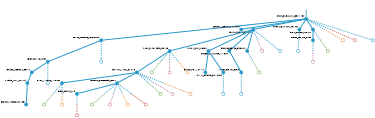 strict digraph  {
graph[splines=false]; nodesep=0.7; rankdir=TB; ranksep=0.6; forcelabels=true; dpi=600; size=2.5;
0 [color="#2496c8ff", fillcolor="#2496c8ff", fixedsize=true, fontname=Lato, fontsize="12pt", height="0.25", label="", penwidth=3, shape=circle, style=filled, xlabel="GSC2_DAOA-AS1_COMMD7"];
4 [color="#2496c8ff", fillcolor="#2496c8ff", fixedsize=true, fontname=Lato, fontsize="12pt", height="0.25", label="", penwidth=3, shape=circle, style=filled, xlabel="BTNL8_LRRC25_KRTAP26-1"];
12 [color="#2496c8ff", fillcolor="#2496c8ff", fixedsize=true, fontname=Lato, fontsize="12pt", height="0.25", label="", penwidth=3, shape=circle, style=filled, xlabel=ZBTB17_ATP12A_KIAA1731];
14 [color="#2496c8ff", fillcolor="#2496c8ff", fixedsize=true, fontname=Lato, fontsize="12pt", height="0.25", label="", penwidth=3, shape=circle, style=filled, xlabel=TRA2A_THRSP_CMTM6];
17 [color="#2496c8ff", fillcolor="#2496c8ff", fixedsize=true, fontname=Lato, fontsize="12pt", height="0.25", label="", penwidth=3, shape=circle, style=filled, xlabel=PACS1_GALNTL6_KCNH3];
21 [color="#2496c8ff", fillcolor="#2496c8ff", fixedsize=true, fontname=Lato, fontsize="12pt", height="0.25", label="", penwidth=3, shape=circle, style=filled, xlabel=DDI1_PTPRG_ATP12A];
33 [color="#e69138ff", fillcolor="#e69138ff", fixedsize=true, fontname=Lato, fontsize="12pt", height="0.25", label="", penwidth=3, shape=circle, style=solid, xlabel=""];
38 [color="#be5742ff", fillcolor="#be5742ff", fixedsize=true, fontname=Lato, fontsize="12pt", height="0.25", label="", penwidth=3, shape=circle, style=solid, xlabel=""];
41 [color="#2496c8ff", fillcolor="#2496c8ff", fixedsize=true, fontname=Lato, fontsize="12pt", height="0.25", label="", penwidth=3, shape=circle, style=solid, xlabel=""];
1 [color="#2496c8ff", fillcolor="#2496c8ff", fixedsize=true, fontname=Lato, fontsize="12pt", height="0.25", label="", penwidth=3, shape=circle, style=filled, xlabel=LDB2_TRIM60_HIC2];
18 [color="#2496c8ff", fillcolor="#2496c8ff", fixedsize=true, fontname=Lato, fontsize="12pt", height="0.25", label="", penwidth=3, shape=circle, style=filled, xlabel=OR4E2_ADORA1_POMK];
42 [color="#2496c8ff", fillcolor="#2496c8ff", fixedsize=true, fontname=Lato, fontsize="12pt", height="0.25", label="", penwidth=3, shape=circle, style=solid, xlabel=""];
2 [color="#2496c8ff", fillcolor="#2496c8ff", fixedsize=true, fontname=Lato, fontsize="12pt", height="0.25", label="", penwidth=3, shape=circle, style=filled, xlabel=KARS_TMEM151B_LCN10];
6 [color="#2496c8ff", fillcolor="#2496c8ff", fixedsize=true, fontname=Lato, fontsize="12pt", height="0.25", label="", penwidth=3, shape=circle, style=filled, xlabel=BRMS1L_NACA_CNTN5];
22 [color="#6aa84fff", fillcolor="#6aa84fff", fixedsize=true, fontname=Lato, fontsize="12pt", height="0.25", label="", penwidth=3, shape=circle, style=solid, xlabel=""];
28 [color="#c27ba0ff", fillcolor="#c27ba0ff", fixedsize=true, fontname=Lato, fontsize="12pt", height="0.25", label="", penwidth=3, shape=circle, style=solid, xlabel=""];
34 [color="#e69138ff", fillcolor="#e69138ff", fixedsize=true, fontname=Lato, fontsize="12pt", height="0.25", label="", penwidth=3, shape=circle, style=solid, xlabel=""];
3 [color="#2496c8ff", fillcolor="#2496c8ff", fixedsize=true, fontname=Lato, fontsize="12pt", height="0.25", label="", penwidth=3, shape=circle, style=filled, xlabel=MACF1_CCNT1_F2RL3];
43 [color="#2496c8ff", fillcolor="#2496c8ff", fixedsize=true, fontname=Lato, fontsize="12pt", height="0.25", label="", penwidth=3, shape=circle, style=solid, xlabel=""];
44 [color="#2496c8ff", fillcolor="#2496c8ff", fixedsize=true, fontname=Lato, fontsize="12pt", height="0.25", label="", penwidth=3, shape=circle, style=solid, xlabel=""];
5 [color="#2496c8ff", fillcolor="#2496c8ff", fixedsize=true, fontname=Lato, fontsize="12pt", height="0.25", label="", penwidth=3, shape=circle, style=filled, xlabel=HVCN1_HLX_AFAP1];
7 [color="#2496c8ff", fillcolor="#2496c8ff", fixedsize=true, fontname=Lato, fontsize="12pt", height="0.25", label="", penwidth=3, shape=circle, style=filled, xlabel=CHST8_SON_NRXN2];
10 [color="#2496c8ff", fillcolor="#2496c8ff", fixedsize=true, fontname=Lato, fontsize="12pt", height="0.25", label="", penwidth=3, shape=circle, style=filled, xlabel=NRXN1_PKD1L3_FAM118B];
16 [color="#2496c8ff", fillcolor="#2496c8ff", fixedsize=true, fontname=Lato, fontsize="12pt", height="0.25", label="", penwidth=3, shape=circle, style=filled, xlabel=BMP7_MYO10_MYO15A];
20 [color="#2496c8ff", fillcolor="#2496c8ff", fixedsize=true, fontname=Lato, fontsize="12pt", height="0.25", label="", penwidth=3, shape=circle, style=filled, xlabel=ST6GAL2_PCDHGC4_PTK6];
23 [color="#6aa84fff", fillcolor="#6aa84fff", fixedsize=true, fontname=Lato, fontsize="12pt", height="0.25", label="", penwidth=3, shape=circle, style=solid, xlabel=""];
29 [color="#c27ba0ff", fillcolor="#c27ba0ff", fixedsize=true, fontname=Lato, fontsize="12pt", height="0.25", label="", penwidth=3, shape=circle, style=solid, xlabel=""];
35 [color="#e69138ff", fillcolor="#e69138ff", fixedsize=true, fontname=Lato, fontsize="12pt", height="0.25", label="", penwidth=3, shape=circle, style=solid, xlabel=""];
8 [color="#2496c8ff", fillcolor="#2496c8ff", fixedsize=true, fontname=Lato, fontsize="12pt", height="0.25", label="", penwidth=3, shape=circle, style=filled, xlabel=PARD3B_KIAA1239_MMP19];
45 [color="#2496c8ff", fillcolor="#2496c8ff", fixedsize=true, fontname=Lato, fontsize="12pt", height="0.25", label="", penwidth=3, shape=circle, style=solid, xlabel=""];
11 [color="#2496c8ff", fillcolor="#2496c8ff", fixedsize=true, fontname=Lato, fontsize="12pt", height="0.25", label="", penwidth=3, shape=circle, style=filled, xlabel=DLGAP3_PEX10_GUCA1A];
24 [color="#6aa84fff", fillcolor="#6aa84fff", fixedsize=true, fontname=Lato, fontsize="12pt", height="0.25", label="", penwidth=3, shape=circle, style=solid, xlabel=""];
13 [color="#2496c8ff", fillcolor="#2496c8ff", fixedsize=true, fontname=Lato, fontsize="12pt", height="0.25", label="", penwidth=3, shape=circle, style=filled, xlabel=GET4_TESK1_TNR];
39 [color="#be5742ff", fillcolor="#be5742ff", fixedsize=true, fontname=Lato, fontsize="12pt", height="0.25", label="", penwidth=3, shape=circle, style=solid, xlabel=""];
30 [color="#c27ba0ff", fillcolor="#c27ba0ff", fixedsize=true, fontname=Lato, fontsize="12pt", height="0.25", label="", penwidth=3, shape=circle, style=solid, xlabel=""];
46 [color="#2496c8ff", fillcolor="#2496c8ff", fixedsize=true, fontname=Lato, fontsize="12pt", height="0.25", label="", penwidth=3, shape=circle, style=solid, xlabel=""];
15 [color="#2496c8ff", fillcolor="#2496c8ff", fixedsize=true, fontname=Lato, fontsize="12pt", height="0.25", label="", penwidth=3, shape=circle, style=filled, xlabel=ZNF469_A2M_LAMA4];
9 [color="#2496c8ff", fillcolor="#2496c8ff", fixedsize=true, fontname=Lato, fontsize="12pt", height="0.25", label="", penwidth=3, shape=circle, style=filled, xlabel=CELSR1_WDR33_PSMC5];
25 [color="#6aa84fff", fillcolor="#6aa84fff", fixedsize=true, fontname=Lato, fontsize="12pt", height="0.25", label="", penwidth=3, shape=circle, style=solid, xlabel=""];
36 [color="#e69138ff", fillcolor="#e69138ff", fixedsize=true, fontname=Lato, fontsize="12pt", height="0.25", label="", penwidth=3, shape=circle, style=solid, xlabel=""];
47 [color="#2496c8ff", fillcolor="#2496c8ff", fixedsize=true, fontname=Lato, fontsize="12pt", height="0.25", label="", penwidth=3, shape=circle, style=solid, xlabel=""];
19 [color="#2496c8ff", fillcolor="#2496c8ff", fixedsize=true, fontname=Lato, fontsize="12pt", height="0.25", label="", penwidth=3, shape=circle, style=filled, xlabel=FARP1_KCNH8_EXD2];
31 [color="#c27ba0ff", fillcolor="#c27ba0ff", fixedsize=true, fontname=Lato, fontsize="12pt", height="0.25", label="", penwidth=3, shape=circle, style=solid, xlabel=""];
26 [color="#6aa84fff", fillcolor="#6aa84fff", fixedsize=true, fontname=Lato, fontsize="12pt", height="0.25", label="", penwidth=3, shape=circle, style=solid, xlabel=""];
32 [color="#c27ba0ff", fillcolor="#c27ba0ff", fixedsize=true, fontname=Lato, fontsize="12pt", height="0.25", label="", penwidth=3, shape=circle, style=solid, xlabel=""];
37 [color="#e69138ff", fillcolor="#e69138ff", fixedsize=true, fontname=Lato, fontsize="12pt", height="0.25", label="", penwidth=3, shape=circle, style=solid, xlabel=""];
40 [color="#be5742ff", fillcolor="#be5742ff", fixedsize=true, fontname=Lato, fontsize="12pt", height="0.25", label="", penwidth=3, shape=circle, style=solid, xlabel=""];
27 [color="#6aa84fff", fillcolor="#6aa84fff", fixedsize=true, fontname=Lato, fontsize="12pt", height="0.25", label="", penwidth=3, shape=circle, style=solid, xlabel=""];
normal [label="", penwidth=3, style=invis, xlabel="GSC2_DAOA-AS1_COMMD7"];
0 -> 4  [arrowsize=0, color="#2496c8ff;0.5:#2496c8ff", minlen="2.0", penwidth="5.5", style=solid];
0 -> 12  [arrowsize=0, color="#2496c8ff;0.5:#2496c8ff", minlen="1.8000000715255737", penwidth="5.5", style=solid];
0 -> 14  [arrowsize=0, color="#2496c8ff;0.5:#2496c8ff", minlen="1.8000000715255737", penwidth="5.5", style=solid];
0 -> 17  [arrowsize=0, color="#2496c8ff;0.5:#2496c8ff", minlen="1.399999976158142", penwidth="5.5", style=solid];
0 -> 21  [arrowsize=0, color="#2496c8ff;0.5:#2496c8ff", minlen="1.0", penwidth="5.5", style=solid];
0 -> 33  [arrowsize=0, color="#2496c8ff;0.5:#e69138ff", minlen="2.0", penwidth=5, style=dashed];
0 -> 38  [arrowsize=0, color="#2496c8ff;0.5:#be5742ff", minlen="2.0", penwidth=5, style=dashed];
0 -> 41  [arrowsize=0, color="#2496c8ff;0.5:#2496c8ff", minlen="2.0", penwidth=5, style=dashed];
4 -> 1  [arrowsize=0, color="#2496c8ff;0.5:#2496c8ff", minlen="2.0", penwidth="5.5", style=solid];
4 -> 44  [arrowsize=0, color="#2496c8ff;0.5:#2496c8ff", minlen="2.0", penwidth=5, style=dashed];
14 -> 2  [arrowsize=0, color="#2496c8ff;0.5:#2496c8ff", minlen="2.0", penwidth="5.5", style=solid];
14 -> 5  [arrowsize=0, color="#2496c8ff;0.5:#2496c8ff", minlen="2.0", penwidth="5.5", style=solid];
14 -> 8  [arrowsize=0, color="#2496c8ff;0.5:#2496c8ff", minlen="2.0", penwidth="5.5", style=solid];
14 -> 11  [arrowsize=0, color="#2496c8ff;0.5:#2496c8ff", minlen="2.0", penwidth="5.5", style=solid];
14 -> 30  [arrowsize=0, color="#2496c8ff;0.5:#c27ba0ff", minlen="2.0", penwidth=5, style=dashed];
14 -> 46  [arrowsize=0, color="#2496c8ff;0.5:#2496c8ff", minlen="2.0", penwidth=5, style=dashed];
17 -> 47  [arrowsize=0, color="#2496c8ff;0.5:#2496c8ff", minlen="2.0", penwidth=5, style=dashed];
21 -> 19  [arrowsize=0, color="#2496c8ff;0.5:#2496c8ff", minlen="1.399999976158142", penwidth="5.5", style=solid];
21 -> 27  [arrowsize=0, color="#2496c8ff;0.5:#6aa84fff", minlen="2.0", penwidth=5, style=dashed];
1 -> 18  [arrowsize=0, color="#2496c8ff;0.5:#2496c8ff", minlen="1.399999976158142", penwidth="5.5", style=solid];
1 -> 42  [arrowsize=0, color="#2496c8ff;0.5:#2496c8ff", minlen="2.0", penwidth=5, style=dashed];
18 -> 15  [arrowsize=0, color="#2496c8ff;0.5:#2496c8ff", minlen="1.600000023841858", penwidth="5.5", style=solid];
2 -> 6  [arrowsize=0, color="#2496c8ff;0.5:#2496c8ff", minlen="2.0", penwidth="5.5", style=solid];
2 -> 22  [arrowsize=0, color="#2496c8ff;0.5:#6aa84fff", minlen="2.0", penwidth=5, style=dashed];
2 -> 28  [arrowsize=0, color="#2496c8ff;0.5:#c27ba0ff", minlen="2.0", penwidth=5, style=dashed];
2 -> 34  [arrowsize=0, color="#2496c8ff;0.5:#e69138ff", minlen="2.0", penwidth=5, style=dashed];
6 -> 16  [arrowsize=0, color="#2496c8ff;0.5:#2496c8ff", minlen="1.600000023841858", penwidth="5.5", style=solid];
6 -> 20  [arrowsize=0, color="#2496c8ff;0.5:#2496c8ff", minlen="1.1999999284744263", penwidth="5.5", style=solid];
6 -> 23  [arrowsize=0, color="#2496c8ff;0.5:#6aa84fff", minlen="2.0", penwidth=5, style=dashed];
6 -> 29  [arrowsize=0, color="#2496c8ff;0.5:#c27ba0ff", minlen="2.0", penwidth=5, style=dashed];
6 -> 35  [arrowsize=0, color="#2496c8ff;0.5:#e69138ff", minlen="2.0", penwidth=5, style=dashed];
3 -> 43  [arrowsize=0, color="#2496c8ff;0.5:#2496c8ff", minlen="2.0", penwidth=5, style=dashed];
5 -> 7  [arrowsize=0, color="#2496c8ff;0.5:#2496c8ff", minlen="2.0", penwidth="5.5", style=solid];
5 -> 10  [arrowsize=0, color="#2496c8ff;0.5:#2496c8ff", minlen="2.0", penwidth="5.5", style=solid];
10 -> 45  [arrowsize=0, color="#2496c8ff;0.5:#2496c8ff", minlen="2.0", penwidth=5, style=dashed];
16 -> 25  [arrowsize=0, color="#2496c8ff;0.5:#6aa84fff", minlen="2.0", penwidth=5, style=dashed];
16 -> 36  [arrowsize=0, color="#2496c8ff;0.5:#e69138ff", minlen="2.0", penwidth=5, style=dashed];
20 -> 13  [arrowsize=0, color="#2496c8ff;0.5:#2496c8ff", minlen="1.8000000715255737", penwidth="5.5", style=solid];
20 -> 26  [arrowsize=0, color="#2496c8ff;0.5:#6aa84fff", minlen="2.0", penwidth=5, style=dashed];
20 -> 32  [arrowsize=0, color="#2496c8ff;0.5:#c27ba0ff", minlen="2.0", penwidth=5, style=dashed];
20 -> 37  [arrowsize=0, color="#2496c8ff;0.5:#e69138ff", minlen="2.0", penwidth=5, style=dashed];
20 -> 40  [arrowsize=0, color="#2496c8ff;0.5:#be5742ff", minlen="2.0", penwidth=5, style=dashed];
8 -> 3  [arrowsize=0, color="#2496c8ff;0.5:#2496c8ff", minlen="2.0", penwidth="5.5", style=solid];
11 -> 24  [arrowsize=0, color="#2496c8ff;0.5:#6aa84fff", minlen="2.0", penwidth=5, style=dashed];
13 -> 39  [arrowsize=0, color="#2496c8ff;0.5:#be5742ff", minlen="2.0", penwidth=5, style=dashed];
15 -> 9  [arrowsize=0, color="#2496c8ff;0.5:#2496c8ff", minlen="2.0", penwidth="5.5", style=solid];
19 -> 31  [arrowsize=0, color="#2496c8ff;0.5:#c27ba0ff", minlen="2.0", penwidth=5, style=dashed];
normal -> 0  [arrowsize=0, color="#2496c8ff", label="", penwidth=4, style=solid];
}
